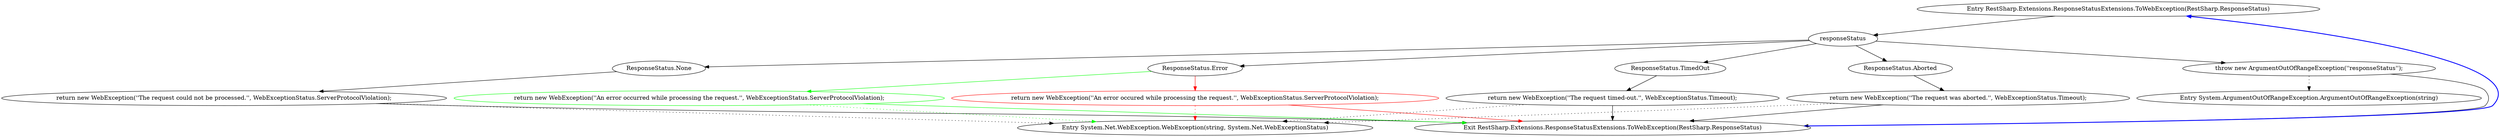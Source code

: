 digraph  {
n0 [label="Entry RestSharp.Extensions.ResponseStatusExtensions.ToWebException(RestSharp.ResponseStatus)", span="13-13", cluster="RestSharp.Extensions.ResponseStatusExtensions.ToWebException(RestSharp.ResponseStatus)"];
n1 [label=responseStatus, span="15-15", cluster="RestSharp.Extensions.ResponseStatusExtensions.ToWebException(RestSharp.ResponseStatus)"];
n2 [label="ResponseStatus.None", span="17-17", cluster="RestSharp.Extensions.ResponseStatusExtensions.ToWebException(RestSharp.ResponseStatus)"];
n4 [label="ResponseStatus.Error", span="19-19", cluster="RestSharp.Extensions.ResponseStatusExtensions.ToWebException(RestSharp.ResponseStatus)"];
n6 [label="ResponseStatus.TimedOut", span="21-21", cluster="RestSharp.Extensions.ResponseStatusExtensions.ToWebException(RestSharp.ResponseStatus)"];
n8 [label="ResponseStatus.Aborted", span="23-23", cluster="RestSharp.Extensions.ResponseStatusExtensions.ToWebException(RestSharp.ResponseStatus)"];
n10 [label="throw new ArgumentOutOfRangeException(''responseStatus'');", span="26-26", cluster="RestSharp.Extensions.ResponseStatusExtensions.ToWebException(RestSharp.ResponseStatus)"];
n3 [label="return new WebException(''The request could not be processed.'', WebExceptionStatus.ServerProtocolViolation);", span="18-18", cluster="RestSharp.Extensions.ResponseStatusExtensions.ToWebException(RestSharp.ResponseStatus)"];
n11 [label="Exit RestSharp.Extensions.ResponseStatusExtensions.ToWebException(RestSharp.ResponseStatus)", span="13-13", cluster="RestSharp.Extensions.ResponseStatusExtensions.ToWebException(RestSharp.ResponseStatus)"];
n12 [label="Entry System.Net.WebException.WebException(string, System.Net.WebExceptionStatus)", span="0-0", cluster="System.Net.WebException.WebException(string, System.Net.WebExceptionStatus)"];
n5 [color=red, community=0, label="return new WebException(''An error occured while processing the request.'', WebExceptionStatus.ServerProtocolViolation);", span="20-20", cluster="RestSharp.Extensions.ResponseStatusExtensions.ToWebException(RestSharp.ResponseStatus)"];
d5 [color=green, community=0, label="return new WebException(''An error occurred while processing the request.'', WebExceptionStatus.ServerProtocolViolation);", span="20-20", cluster="RestSharp.Extensions.ResponseStatusExtensions.ToWebException(RestSharp.ResponseStatus)"];
n7 [label="return new WebException(''The request timed-out.'', WebExceptionStatus.Timeout);", span="22-22", cluster="RestSharp.Extensions.ResponseStatusExtensions.ToWebException(RestSharp.ResponseStatus)"];
n9 [label="return new WebException(''The request was aborted.'', WebExceptionStatus.Timeout);", span="24-24", cluster="RestSharp.Extensions.ResponseStatusExtensions.ToWebException(RestSharp.ResponseStatus)"];
n13 [label="Entry System.ArgumentOutOfRangeException.ArgumentOutOfRangeException(string)", span="0-0", cluster="System.ArgumentOutOfRangeException.ArgumentOutOfRangeException(string)"];
n0 -> n1  [key=0, style=solid];
n1 -> n2  [key=0, style=solid];
n1 -> n4  [key=0, style=solid];
n1 -> n6  [key=0, style=solid];
n1 -> n8  [key=0, style=solid];
n1 -> n10  [key=0, style=solid];
n2 -> n3  [key=0, style=solid];
n4 -> n5  [key=0, color=red, style=solid];
n4 -> d5  [key=0, color=green, style=solid];
n6 -> n7  [key=0, style=solid];
n8 -> n9  [key=0, style=solid];
n10 -> n11  [key=0, style=solid];
n10 -> n13  [key=2, style=dotted];
n3 -> n11  [key=0, style=solid];
n3 -> n12  [key=2, style=dotted];
n11 -> n0  [key=0, color=blue, style=bold];
n5 -> n11  [key=0, color=red, style=solid];
n5 -> n12  [key=2, color=red, style=dotted];
d5 -> n11  [key=0, color=green, style=solid];
d5 -> n12  [key=2, color=green, style=dotted];
n7 -> n11  [key=0, style=solid];
n7 -> n12  [key=2, style=dotted];
n9 -> n11  [key=0, style=solid];
n9 -> n12  [key=2, style=dotted];
}

